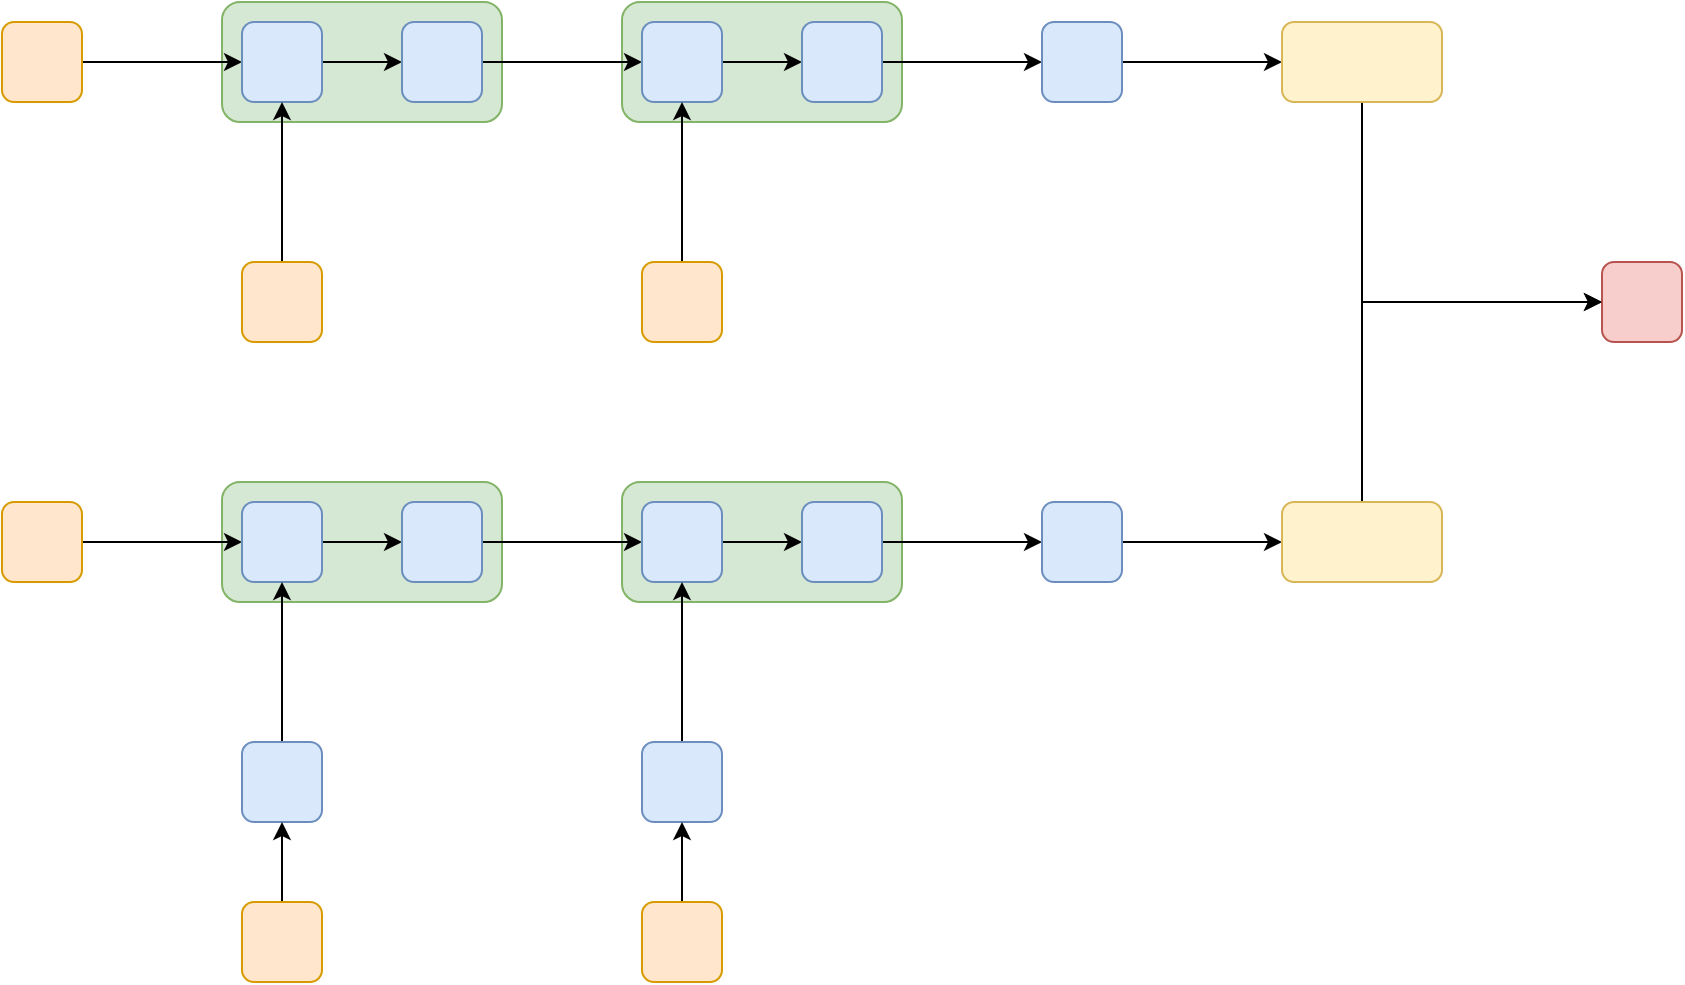 <mxfile version="16.0.0" type="github">
  <diagram id="Ng3hxRq8j4J8_AEsvm4x" name="Page-1">
    <mxGraphModel dx="1038" dy="564" grid="1" gridSize="10" guides="1" tooltips="1" connect="1" arrows="1" fold="1" page="1" pageScale="1" pageWidth="12000" pageHeight="3000" math="0" shadow="0">
      <root>
        <mxCell id="0" />
        <mxCell id="1" parent="0" />
        <mxCell id="dhoqeCK5XzEjdR1-9PBj-14" value="" style="rounded=1;whiteSpace=wrap;html=1;fillColor=#d5e8d4;strokeColor=#82b366;" vertex="1" parent="1">
          <mxGeometry x="390" y="590" width="140" height="60" as="geometry" />
        </mxCell>
        <mxCell id="dhoqeCK5XzEjdR1-9PBj-13" value="" style="rounded=1;whiteSpace=wrap;html=1;fillColor=#d5e8d4;strokeColor=#82b366;" vertex="1" parent="1">
          <mxGeometry x="190" y="590" width="140" height="60" as="geometry" />
        </mxCell>
        <mxCell id="dhoqeCK5XzEjdR1-9PBj-15" value="" style="edgeStyle=orthogonalEdgeStyle;rounded=0;orthogonalLoop=1;jettySize=auto;html=1;fontSize=20;" edge="1" parent="1" source="dhoqeCK5XzEjdR1-9PBj-1" target="dhoqeCK5XzEjdR1-9PBj-2">
          <mxGeometry relative="1" as="geometry" />
        </mxCell>
        <mxCell id="dhoqeCK5XzEjdR1-9PBj-1" value="" style="rounded=1;whiteSpace=wrap;html=1;fillColor=#ffe6cc;strokeColor=#d79b00;" vertex="1" parent="1">
          <mxGeometry x="80" y="600" width="40" height="40" as="geometry" />
        </mxCell>
        <mxCell id="dhoqeCK5XzEjdR1-9PBj-16" value="" style="edgeStyle=orthogonalEdgeStyle;rounded=0;orthogonalLoop=1;jettySize=auto;html=1;fontSize=20;" edge="1" parent="1" source="dhoqeCK5XzEjdR1-9PBj-2" target="dhoqeCK5XzEjdR1-9PBj-3">
          <mxGeometry relative="1" as="geometry" />
        </mxCell>
        <mxCell id="dhoqeCK5XzEjdR1-9PBj-2" value="" style="rounded=1;whiteSpace=wrap;html=1;fillColor=#dae8fc;strokeColor=#6c8ebf;" vertex="1" parent="1">
          <mxGeometry x="200" y="600" width="40" height="40" as="geometry" />
        </mxCell>
        <mxCell id="dhoqeCK5XzEjdR1-9PBj-17" value="" style="edgeStyle=orthogonalEdgeStyle;rounded=0;orthogonalLoop=1;jettySize=auto;html=1;fontSize=20;" edge="1" parent="1" source="dhoqeCK5XzEjdR1-9PBj-3" target="dhoqeCK5XzEjdR1-9PBj-6">
          <mxGeometry relative="1" as="geometry" />
        </mxCell>
        <mxCell id="dhoqeCK5XzEjdR1-9PBj-3" value="" style="rounded=1;whiteSpace=wrap;html=1;fillColor=#dae8fc;strokeColor=#6c8ebf;" vertex="1" parent="1">
          <mxGeometry x="280" y="600" width="40" height="40" as="geometry" />
        </mxCell>
        <mxCell id="dhoqeCK5XzEjdR1-9PBj-24" value="" style="edgeStyle=orthogonalEdgeStyle;rounded=0;orthogonalLoop=1;jettySize=auto;html=1;fontSize=20;" edge="1" parent="1" source="dhoqeCK5XzEjdR1-9PBj-4" target="dhoqeCK5XzEjdR1-9PBj-2">
          <mxGeometry relative="1" as="geometry" />
        </mxCell>
        <mxCell id="dhoqeCK5XzEjdR1-9PBj-4" value="" style="rounded=1;whiteSpace=wrap;html=1;fillColor=#dae8fc;strokeColor=#6c8ebf;" vertex="1" parent="1">
          <mxGeometry x="200" y="720" width="40" height="40" as="geometry" />
        </mxCell>
        <mxCell id="dhoqeCK5XzEjdR1-9PBj-22" value="" style="edgeStyle=orthogonalEdgeStyle;rounded=0;orthogonalLoop=1;jettySize=auto;html=1;fontSize=20;" edge="1" parent="1" source="dhoqeCK5XzEjdR1-9PBj-5" target="dhoqeCK5XzEjdR1-9PBj-4">
          <mxGeometry relative="1" as="geometry" />
        </mxCell>
        <mxCell id="dhoqeCK5XzEjdR1-9PBj-5" value="" style="rounded=1;whiteSpace=wrap;html=1;fillColor=#ffe6cc;strokeColor=#d79b00;" vertex="1" parent="1">
          <mxGeometry x="200" y="800" width="40" height="40" as="geometry" />
        </mxCell>
        <mxCell id="dhoqeCK5XzEjdR1-9PBj-18" value="" style="edgeStyle=orthogonalEdgeStyle;rounded=0;orthogonalLoop=1;jettySize=auto;html=1;fontSize=20;" edge="1" parent="1" source="dhoqeCK5XzEjdR1-9PBj-6" target="dhoqeCK5XzEjdR1-9PBj-7">
          <mxGeometry relative="1" as="geometry" />
        </mxCell>
        <mxCell id="dhoqeCK5XzEjdR1-9PBj-6" value="" style="rounded=1;whiteSpace=wrap;html=1;fillColor=#dae8fc;strokeColor=#6c8ebf;" vertex="1" parent="1">
          <mxGeometry x="400" y="600" width="40" height="40" as="geometry" />
        </mxCell>
        <mxCell id="dhoqeCK5XzEjdR1-9PBj-19" value="" style="edgeStyle=orthogonalEdgeStyle;rounded=0;orthogonalLoop=1;jettySize=auto;html=1;fontSize=20;" edge="1" parent="1" source="dhoqeCK5XzEjdR1-9PBj-7" target="dhoqeCK5XzEjdR1-9PBj-10">
          <mxGeometry relative="1" as="geometry" />
        </mxCell>
        <mxCell id="dhoqeCK5XzEjdR1-9PBj-7" value="" style="rounded=1;whiteSpace=wrap;html=1;fillColor=#dae8fc;strokeColor=#6c8ebf;" vertex="1" parent="1">
          <mxGeometry x="480" y="600" width="40" height="40" as="geometry" />
        </mxCell>
        <mxCell id="dhoqeCK5XzEjdR1-9PBj-25" value="" style="edgeStyle=orthogonalEdgeStyle;rounded=0;orthogonalLoop=1;jettySize=auto;html=1;fontSize=20;" edge="1" parent="1" source="dhoqeCK5XzEjdR1-9PBj-8" target="dhoqeCK5XzEjdR1-9PBj-6">
          <mxGeometry relative="1" as="geometry" />
        </mxCell>
        <mxCell id="dhoqeCK5XzEjdR1-9PBj-8" value="" style="rounded=1;whiteSpace=wrap;html=1;fillColor=#dae8fc;strokeColor=#6c8ebf;" vertex="1" parent="1">
          <mxGeometry x="400" y="720" width="40" height="40" as="geometry" />
        </mxCell>
        <mxCell id="dhoqeCK5XzEjdR1-9PBj-23" value="" style="edgeStyle=orthogonalEdgeStyle;rounded=0;orthogonalLoop=1;jettySize=auto;html=1;fontSize=20;" edge="1" parent="1" source="dhoqeCK5XzEjdR1-9PBj-9" target="dhoqeCK5XzEjdR1-9PBj-8">
          <mxGeometry relative="1" as="geometry" />
        </mxCell>
        <mxCell id="dhoqeCK5XzEjdR1-9PBj-9" value="" style="rounded=1;whiteSpace=wrap;html=1;fillColor=#ffe6cc;strokeColor=#d79b00;" vertex="1" parent="1">
          <mxGeometry x="400" y="800" width="40" height="40" as="geometry" />
        </mxCell>
        <mxCell id="dhoqeCK5XzEjdR1-9PBj-20" value="" style="edgeStyle=orthogonalEdgeStyle;rounded=0;orthogonalLoop=1;jettySize=auto;html=1;fontSize=20;" edge="1" parent="1" source="dhoqeCK5XzEjdR1-9PBj-10" target="dhoqeCK5XzEjdR1-9PBj-11">
          <mxGeometry relative="1" as="geometry" />
        </mxCell>
        <mxCell id="dhoqeCK5XzEjdR1-9PBj-10" value="" style="rounded=1;whiteSpace=wrap;html=1;fillColor=#dae8fc;strokeColor=#6c8ebf;" vertex="1" parent="1">
          <mxGeometry x="600" y="600" width="40" height="40" as="geometry" />
        </mxCell>
        <mxCell id="dhoqeCK5XzEjdR1-9PBj-21" value="" style="edgeStyle=orthogonalEdgeStyle;rounded=0;orthogonalLoop=1;jettySize=auto;html=1;fontSize=20;" edge="1" parent="1" source="dhoqeCK5XzEjdR1-9PBj-11" target="dhoqeCK5XzEjdR1-9PBj-12">
          <mxGeometry relative="1" as="geometry">
            <Array as="points">
              <mxPoint x="760" y="500" />
            </Array>
          </mxGeometry>
        </mxCell>
        <mxCell id="dhoqeCK5XzEjdR1-9PBj-11" value="" style="rounded=1;whiteSpace=wrap;html=1;fillColor=#fff2cc;strokeColor=#d6b656;" vertex="1" parent="1">
          <mxGeometry x="720" y="600" width="80" height="40" as="geometry" />
        </mxCell>
        <mxCell id="dhoqeCK5XzEjdR1-9PBj-12" value="" style="rounded=1;whiteSpace=wrap;html=1;fillColor=#f8cecc;strokeColor=#b85450;" vertex="1" parent="1">
          <mxGeometry x="880" y="480" width="40" height="40" as="geometry" />
        </mxCell>
        <mxCell id="dhoqeCK5XzEjdR1-9PBj-26" value="" style="rounded=1;whiteSpace=wrap;html=1;fillColor=#d5e8d4;strokeColor=#82b366;" vertex="1" parent="1">
          <mxGeometry x="390" y="350" width="140" height="60" as="geometry" />
        </mxCell>
        <mxCell id="dhoqeCK5XzEjdR1-9PBj-27" value="" style="rounded=1;whiteSpace=wrap;html=1;fillColor=#d5e8d4;strokeColor=#82b366;" vertex="1" parent="1">
          <mxGeometry x="190" y="350" width="140" height="60" as="geometry" />
        </mxCell>
        <mxCell id="dhoqeCK5XzEjdR1-9PBj-28" value="" style="edgeStyle=orthogonalEdgeStyle;rounded=0;orthogonalLoop=1;jettySize=auto;html=1;fontSize=20;" edge="1" parent="1" source="dhoqeCK5XzEjdR1-9PBj-29" target="dhoqeCK5XzEjdR1-9PBj-31">
          <mxGeometry relative="1" as="geometry" />
        </mxCell>
        <mxCell id="dhoqeCK5XzEjdR1-9PBj-29" value="" style="rounded=1;whiteSpace=wrap;html=1;fillColor=#ffe6cc;strokeColor=#d79b00;" vertex="1" parent="1">
          <mxGeometry x="80" y="360" width="40" height="40" as="geometry" />
        </mxCell>
        <mxCell id="dhoqeCK5XzEjdR1-9PBj-30" value="" style="edgeStyle=orthogonalEdgeStyle;rounded=0;orthogonalLoop=1;jettySize=auto;html=1;fontSize=20;" edge="1" parent="1" source="dhoqeCK5XzEjdR1-9PBj-31" target="dhoqeCK5XzEjdR1-9PBj-33">
          <mxGeometry relative="1" as="geometry" />
        </mxCell>
        <mxCell id="dhoqeCK5XzEjdR1-9PBj-31" value="" style="rounded=1;whiteSpace=wrap;html=1;fillColor=#dae8fc;strokeColor=#6c8ebf;" vertex="1" parent="1">
          <mxGeometry x="200" y="360" width="40" height="40" as="geometry" />
        </mxCell>
        <mxCell id="dhoqeCK5XzEjdR1-9PBj-32" value="" style="edgeStyle=orthogonalEdgeStyle;rounded=0;orthogonalLoop=1;jettySize=auto;html=1;fontSize=20;" edge="1" parent="1" source="dhoqeCK5XzEjdR1-9PBj-33" target="dhoqeCK5XzEjdR1-9PBj-39">
          <mxGeometry relative="1" as="geometry" />
        </mxCell>
        <mxCell id="dhoqeCK5XzEjdR1-9PBj-33" value="" style="rounded=1;whiteSpace=wrap;html=1;fillColor=#dae8fc;strokeColor=#6c8ebf;" vertex="1" parent="1">
          <mxGeometry x="280" y="360" width="40" height="40" as="geometry" />
        </mxCell>
        <mxCell id="dhoqeCK5XzEjdR1-9PBj-49" value="" style="edgeStyle=orthogonalEdgeStyle;rounded=0;orthogonalLoop=1;jettySize=auto;html=1;fontSize=20;" edge="1" parent="1" source="dhoqeCK5XzEjdR1-9PBj-37" target="dhoqeCK5XzEjdR1-9PBj-31">
          <mxGeometry relative="1" as="geometry" />
        </mxCell>
        <mxCell id="dhoqeCK5XzEjdR1-9PBj-37" value="" style="rounded=1;whiteSpace=wrap;html=1;fillColor=#ffe6cc;strokeColor=#d79b00;" vertex="1" parent="1">
          <mxGeometry x="200" y="480" width="40" height="40" as="geometry" />
        </mxCell>
        <mxCell id="dhoqeCK5XzEjdR1-9PBj-38" value="" style="edgeStyle=orthogonalEdgeStyle;rounded=0;orthogonalLoop=1;jettySize=auto;html=1;fontSize=20;" edge="1" parent="1" source="dhoqeCK5XzEjdR1-9PBj-39" target="dhoqeCK5XzEjdR1-9PBj-41">
          <mxGeometry relative="1" as="geometry" />
        </mxCell>
        <mxCell id="dhoqeCK5XzEjdR1-9PBj-39" value="" style="rounded=1;whiteSpace=wrap;html=1;fillColor=#dae8fc;strokeColor=#6c8ebf;" vertex="1" parent="1">
          <mxGeometry x="400" y="360" width="40" height="40" as="geometry" />
        </mxCell>
        <mxCell id="dhoqeCK5XzEjdR1-9PBj-40" value="" style="edgeStyle=orthogonalEdgeStyle;rounded=0;orthogonalLoop=1;jettySize=auto;html=1;fontSize=20;" edge="1" parent="1" source="dhoqeCK5XzEjdR1-9PBj-41" target="dhoqeCK5XzEjdR1-9PBj-47">
          <mxGeometry relative="1" as="geometry" />
        </mxCell>
        <mxCell id="dhoqeCK5XzEjdR1-9PBj-41" value="" style="rounded=1;whiteSpace=wrap;html=1;fillColor=#dae8fc;strokeColor=#6c8ebf;" vertex="1" parent="1">
          <mxGeometry x="480" y="360" width="40" height="40" as="geometry" />
        </mxCell>
        <mxCell id="dhoqeCK5XzEjdR1-9PBj-50" value="" style="edgeStyle=orthogonalEdgeStyle;rounded=0;orthogonalLoop=1;jettySize=auto;html=1;fontSize=20;" edge="1" parent="1" source="dhoqeCK5XzEjdR1-9PBj-45" target="dhoqeCK5XzEjdR1-9PBj-39">
          <mxGeometry relative="1" as="geometry" />
        </mxCell>
        <mxCell id="dhoqeCK5XzEjdR1-9PBj-45" value="" style="rounded=1;whiteSpace=wrap;html=1;fillColor=#ffe6cc;strokeColor=#d79b00;" vertex="1" parent="1">
          <mxGeometry x="400" y="480" width="40" height="40" as="geometry" />
        </mxCell>
        <mxCell id="dhoqeCK5XzEjdR1-9PBj-46" value="" style="edgeStyle=orthogonalEdgeStyle;rounded=0;orthogonalLoop=1;jettySize=auto;html=1;fontSize=20;" edge="1" parent="1" source="dhoqeCK5XzEjdR1-9PBj-47" target="dhoqeCK5XzEjdR1-9PBj-48">
          <mxGeometry relative="1" as="geometry" />
        </mxCell>
        <mxCell id="dhoqeCK5XzEjdR1-9PBj-47" value="" style="rounded=1;whiteSpace=wrap;html=1;fillColor=#dae8fc;strokeColor=#6c8ebf;" vertex="1" parent="1">
          <mxGeometry x="600" y="360" width="40" height="40" as="geometry" />
        </mxCell>
        <mxCell id="dhoqeCK5XzEjdR1-9PBj-52" value="" style="edgeStyle=orthogonalEdgeStyle;rounded=0;orthogonalLoop=1;jettySize=auto;html=1;fontSize=20;" edge="1" parent="1" source="dhoqeCK5XzEjdR1-9PBj-48" target="dhoqeCK5XzEjdR1-9PBj-12">
          <mxGeometry relative="1" as="geometry">
            <Array as="points">
              <mxPoint x="760" y="500" />
            </Array>
          </mxGeometry>
        </mxCell>
        <mxCell id="dhoqeCK5XzEjdR1-9PBj-48" value="" style="rounded=1;whiteSpace=wrap;html=1;fillColor=#fff2cc;strokeColor=#d6b656;" vertex="1" parent="1">
          <mxGeometry x="720" y="360" width="80" height="40" as="geometry" />
        </mxCell>
      </root>
    </mxGraphModel>
  </diagram>
</mxfile>

